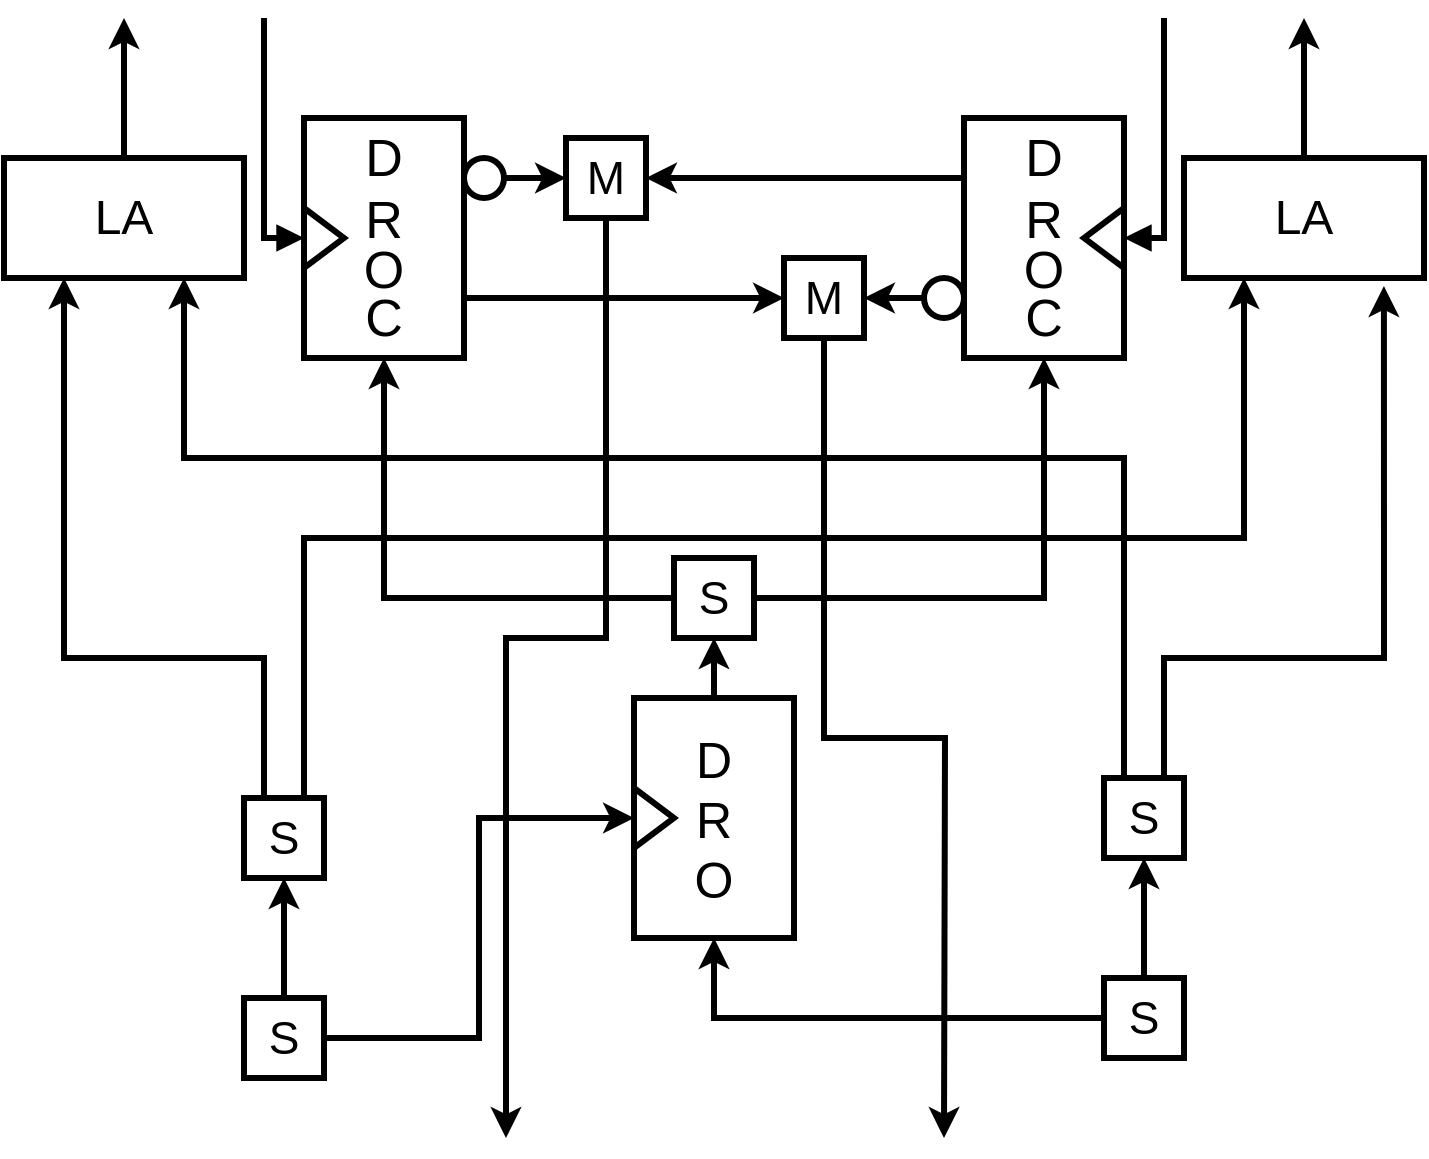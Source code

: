 <mxfile version="24.2.2" type="github">
  <diagram name="Page-1" id="HxJOHxct51R5SP-K5AXq">
    <mxGraphModel dx="1192" dy="728" grid="1" gridSize="10" guides="1" tooltips="1" connect="1" arrows="1" fold="1" page="1" pageScale="1" pageWidth="850" pageHeight="1100" math="0" shadow="0">
      <root>
        <mxCell id="0" />
        <mxCell id="1" parent="0" />
        <mxCell id="8--eTaPoQtmjOLlgzCsu-44" style="edgeStyle=orthogonalEdgeStyle;rounded=0;orthogonalLoop=1;jettySize=auto;html=1;exitX=0.5;exitY=0;exitDx=0;exitDy=0;strokeWidth=3;" edge="1" parent="1" source="8--eTaPoQtmjOLlgzCsu-1">
          <mxGeometry relative="1" as="geometry">
            <mxPoint x="110" y="120" as="targetPoint" />
          </mxGeometry>
        </mxCell>
        <mxCell id="8--eTaPoQtmjOLlgzCsu-1" value="LA" style="rounded=0;whiteSpace=wrap;html=1;fontSize=24;strokeWidth=3;" vertex="1" parent="1">
          <mxGeometry x="50" y="190" width="120" height="60" as="geometry" />
        </mxCell>
        <mxCell id="8--eTaPoQtmjOLlgzCsu-45" style="edgeStyle=orthogonalEdgeStyle;rounded=0;orthogonalLoop=1;jettySize=auto;html=1;exitX=0.5;exitY=0;exitDx=0;exitDy=0;strokeWidth=3;" edge="1" parent="1" source="8--eTaPoQtmjOLlgzCsu-2">
          <mxGeometry relative="1" as="geometry">
            <mxPoint x="700" y="120" as="targetPoint" />
          </mxGeometry>
        </mxCell>
        <mxCell id="8--eTaPoQtmjOLlgzCsu-2" value="LA" style="rounded=0;whiteSpace=wrap;html=1;fontSize=24;strokeWidth=3;" vertex="1" parent="1">
          <mxGeometry x="640" y="190" width="120" height="60" as="geometry" />
        </mxCell>
        <mxCell id="8--eTaPoQtmjOLlgzCsu-5" value="" style="group;strokeWidth=3;" vertex="1" connectable="0" parent="1">
          <mxGeometry x="365" y="460" width="80" height="120" as="geometry" />
        </mxCell>
        <mxCell id="8--eTaPoQtmjOLlgzCsu-3" value="&lt;div style=&quot;font-size: 25px;&quot;&gt;&lt;font style=&quot;font-size: 25px;&quot;&gt;D&lt;/font&gt;&lt;/div&gt;&lt;div style=&quot;font-size: 25px;&quot;&gt;&lt;font style=&quot;font-size: 25px;&quot;&gt;R&lt;/font&gt;&lt;/div&gt;&lt;div style=&quot;font-size: 25px;&quot;&gt;&lt;font style=&quot;font-size: 25px;&quot;&gt;&lt;font style=&quot;font-size: 25px;&quot;&gt;O&lt;/font&gt;&lt;font style=&quot;font-size: 25px;&quot;&gt;&lt;br&gt;&lt;/font&gt;&lt;/font&gt;&lt;/div&gt;" style="rounded=0;whiteSpace=wrap;html=1;strokeWidth=3;" vertex="1" parent="8--eTaPoQtmjOLlgzCsu-5">
          <mxGeometry width="80" height="120" as="geometry" />
        </mxCell>
        <mxCell id="8--eTaPoQtmjOLlgzCsu-4" value="" style="triangle;whiteSpace=wrap;html=1;strokeWidth=3;" vertex="1" parent="8--eTaPoQtmjOLlgzCsu-5">
          <mxGeometry y="45" width="20" height="30" as="geometry" />
        </mxCell>
        <mxCell id="8--eTaPoQtmjOLlgzCsu-8" style="edgeStyle=orthogonalEdgeStyle;rounded=0;orthogonalLoop=1;jettySize=auto;html=1;exitX=0.5;exitY=0;exitDx=0;exitDy=0;entryX=0.5;entryY=1;entryDx=0;entryDy=0;strokeWidth=3;" edge="1" parent="1" source="8--eTaPoQtmjOLlgzCsu-6" target="8--eTaPoQtmjOLlgzCsu-7">
          <mxGeometry relative="1" as="geometry" />
        </mxCell>
        <mxCell id="8--eTaPoQtmjOLlgzCsu-9" style="edgeStyle=orthogonalEdgeStyle;rounded=0;orthogonalLoop=1;jettySize=auto;html=1;exitX=1;exitY=0.5;exitDx=0;exitDy=0;entryX=0;entryY=0.5;entryDx=0;entryDy=0;strokeWidth=3;" edge="1" parent="1" source="8--eTaPoQtmjOLlgzCsu-6" target="8--eTaPoQtmjOLlgzCsu-4">
          <mxGeometry relative="1" as="geometry" />
        </mxCell>
        <mxCell id="8--eTaPoQtmjOLlgzCsu-6" value="&lt;font style=&quot;font-size: 23px;&quot;&gt;S&lt;/font&gt;" style="rounded=0;whiteSpace=wrap;html=1;strokeWidth=3;" vertex="1" parent="1">
          <mxGeometry x="170" y="610" width="40" height="40" as="geometry" />
        </mxCell>
        <mxCell id="8--eTaPoQtmjOLlgzCsu-16" style="edgeStyle=orthogonalEdgeStyle;rounded=0;orthogonalLoop=1;jettySize=auto;html=1;exitX=0.75;exitY=0;exitDx=0;exitDy=0;entryX=0.25;entryY=1;entryDx=0;entryDy=0;strokeWidth=3;" edge="1" parent="1" source="8--eTaPoQtmjOLlgzCsu-7" target="8--eTaPoQtmjOLlgzCsu-2">
          <mxGeometry relative="1" as="geometry" />
        </mxCell>
        <mxCell id="8--eTaPoQtmjOLlgzCsu-7" value="&lt;font style=&quot;font-size: 23px;&quot;&gt;S&lt;/font&gt;" style="rounded=0;whiteSpace=wrap;html=1;strokeWidth=3;" vertex="1" parent="1">
          <mxGeometry x="170" y="510" width="40" height="40" as="geometry" />
        </mxCell>
        <mxCell id="8--eTaPoQtmjOLlgzCsu-10" style="edgeStyle=orthogonalEdgeStyle;rounded=0;orthogonalLoop=1;jettySize=auto;html=1;exitX=0.5;exitY=0;exitDx=0;exitDy=0;entryX=0.5;entryY=1;entryDx=0;entryDy=0;strokeWidth=3;" edge="1" parent="1" source="8--eTaPoQtmjOLlgzCsu-11" target="8--eTaPoQtmjOLlgzCsu-12">
          <mxGeometry relative="1" as="geometry" />
        </mxCell>
        <mxCell id="8--eTaPoQtmjOLlgzCsu-11" value="&lt;font style=&quot;font-size: 23px;&quot;&gt;S&lt;/font&gt;" style="rounded=0;whiteSpace=wrap;html=1;strokeWidth=3;" vertex="1" parent="1">
          <mxGeometry x="600" y="600" width="40" height="40" as="geometry" />
        </mxCell>
        <mxCell id="8--eTaPoQtmjOLlgzCsu-13" style="edgeStyle=orthogonalEdgeStyle;rounded=0;orthogonalLoop=1;jettySize=auto;html=1;exitX=0;exitY=0.5;exitDx=0;exitDy=0;entryX=0.5;entryY=1;entryDx=0;entryDy=0;strokeWidth=3;" edge="1" parent="1" source="8--eTaPoQtmjOLlgzCsu-11" target="8--eTaPoQtmjOLlgzCsu-3">
          <mxGeometry relative="1" as="geometry">
            <mxPoint x="440" y="510" as="targetPoint" />
          </mxGeometry>
        </mxCell>
        <mxCell id="8--eTaPoQtmjOLlgzCsu-18" style="edgeStyle=orthogonalEdgeStyle;rounded=0;orthogonalLoop=1;jettySize=auto;html=1;exitX=0.25;exitY=0;exitDx=0;exitDy=0;entryX=0.75;entryY=1;entryDx=0;entryDy=0;strokeWidth=3;" edge="1" parent="1" source="8--eTaPoQtmjOLlgzCsu-12" target="8--eTaPoQtmjOLlgzCsu-1">
          <mxGeometry relative="1" as="geometry">
            <Array as="points">
              <mxPoint x="610" y="340" />
              <mxPoint x="140" y="340" />
            </Array>
          </mxGeometry>
        </mxCell>
        <mxCell id="8--eTaPoQtmjOLlgzCsu-12" value="&lt;font style=&quot;font-size: 23px;&quot;&gt;S&lt;/font&gt;" style="rounded=0;whiteSpace=wrap;html=1;strokeWidth=3;" vertex="1" parent="1">
          <mxGeometry x="600" y="500" width="40" height="40" as="geometry" />
        </mxCell>
        <mxCell id="8--eTaPoQtmjOLlgzCsu-14" style="edgeStyle=orthogonalEdgeStyle;rounded=0;orthogonalLoop=1;jettySize=auto;html=1;exitX=0.75;exitY=0;exitDx=0;exitDy=0;entryX=0.833;entryY=1.067;entryDx=0;entryDy=0;entryPerimeter=0;strokeWidth=3;" edge="1" parent="1" source="8--eTaPoQtmjOLlgzCsu-12" target="8--eTaPoQtmjOLlgzCsu-2">
          <mxGeometry relative="1" as="geometry">
            <Array as="points">
              <mxPoint x="630" y="440" />
              <mxPoint x="740" y="440" />
            </Array>
          </mxGeometry>
        </mxCell>
        <mxCell id="8--eTaPoQtmjOLlgzCsu-15" style="edgeStyle=orthogonalEdgeStyle;rounded=0;orthogonalLoop=1;jettySize=auto;html=1;exitX=0.25;exitY=0;exitDx=0;exitDy=0;entryX=0.25;entryY=1;entryDx=0;entryDy=0;strokeWidth=3;" edge="1" parent="1" source="8--eTaPoQtmjOLlgzCsu-7" target="8--eTaPoQtmjOLlgzCsu-1">
          <mxGeometry relative="1" as="geometry">
            <Array as="points">
              <mxPoint x="180" y="440" />
              <mxPoint x="80" y="440" />
            </Array>
          </mxGeometry>
        </mxCell>
        <mxCell id="8--eTaPoQtmjOLlgzCsu-40" style="edgeStyle=orthogonalEdgeStyle;rounded=0;orthogonalLoop=1;jettySize=auto;html=1;exitX=1;exitY=0.5;exitDx=0;exitDy=0;entryX=0;entryY=0.5;entryDx=0;entryDy=0;strokeWidth=3;" edge="1" parent="1" source="8--eTaPoQtmjOLlgzCsu-24" target="8--eTaPoQtmjOLlgzCsu-34">
          <mxGeometry relative="1" as="geometry" />
        </mxCell>
        <mxCell id="8--eTaPoQtmjOLlgzCsu-24" value="" style="ellipse;whiteSpace=wrap;html=1;aspect=fixed;strokeWidth=3;" vertex="1" parent="1">
          <mxGeometry x="280" y="190" width="20" height="20" as="geometry" />
        </mxCell>
        <mxCell id="8--eTaPoQtmjOLlgzCsu-32" style="edgeStyle=orthogonalEdgeStyle;rounded=0;orthogonalLoop=1;jettySize=auto;html=1;exitX=0;exitY=0.5;exitDx=0;exitDy=0;entryX=0.5;entryY=1;entryDx=0;entryDy=0;strokeWidth=3;" edge="1" parent="1" source="8--eTaPoQtmjOLlgzCsu-30" target="8--eTaPoQtmjOLlgzCsu-22">
          <mxGeometry relative="1" as="geometry" />
        </mxCell>
        <mxCell id="8--eTaPoQtmjOLlgzCsu-33" style="edgeStyle=orthogonalEdgeStyle;rounded=0;orthogonalLoop=1;jettySize=auto;html=1;exitX=1;exitY=0.5;exitDx=0;exitDy=0;entryX=0.5;entryY=1;entryDx=0;entryDy=0;strokeWidth=3;" edge="1" parent="1" source="8--eTaPoQtmjOLlgzCsu-30" target="8--eTaPoQtmjOLlgzCsu-26">
          <mxGeometry relative="1" as="geometry">
            <mxPoint x="540" y="290" as="targetPoint" />
          </mxGeometry>
        </mxCell>
        <mxCell id="8--eTaPoQtmjOLlgzCsu-30" value="&lt;font style=&quot;font-size: 23px;&quot;&gt;S&lt;/font&gt;" style="rounded=0;whiteSpace=wrap;html=1;strokeWidth=3;" vertex="1" parent="1">
          <mxGeometry x="385" y="390" width="40" height="40" as="geometry" />
        </mxCell>
        <mxCell id="8--eTaPoQtmjOLlgzCsu-31" style="edgeStyle=orthogonalEdgeStyle;rounded=0;orthogonalLoop=1;jettySize=auto;html=1;exitX=0.5;exitY=0;exitDx=0;exitDy=0;entryX=0.5;entryY=1;entryDx=0;entryDy=0;strokeWidth=3;" edge="1" parent="1" source="8--eTaPoQtmjOLlgzCsu-3" target="8--eTaPoQtmjOLlgzCsu-30">
          <mxGeometry relative="1" as="geometry" />
        </mxCell>
        <mxCell id="8--eTaPoQtmjOLlgzCsu-37" style="edgeStyle=orthogonalEdgeStyle;rounded=0;orthogonalLoop=1;jettySize=auto;html=1;exitX=0.5;exitY=1;exitDx=0;exitDy=0;strokeWidth=3;" edge="1" parent="1" source="8--eTaPoQtmjOLlgzCsu-34">
          <mxGeometry relative="1" as="geometry">
            <mxPoint x="301" y="680" as="targetPoint" />
            <Array as="points">
              <mxPoint x="351" y="430" />
              <mxPoint x="301" y="430" />
              <mxPoint x="301" y="650" />
            </Array>
          </mxGeometry>
        </mxCell>
        <mxCell id="8--eTaPoQtmjOLlgzCsu-34" value="&lt;font style=&quot;font-size: 23px;&quot;&gt;M&lt;/font&gt;" style="rounded=0;whiteSpace=wrap;html=1;strokeWidth=3;" vertex="1" parent="1">
          <mxGeometry x="331" y="180" width="40" height="40" as="geometry" />
        </mxCell>
        <mxCell id="8--eTaPoQtmjOLlgzCsu-39" style="edgeStyle=orthogonalEdgeStyle;rounded=0;orthogonalLoop=1;jettySize=auto;html=1;exitX=0.5;exitY=1;exitDx=0;exitDy=0;strokeWidth=3;" edge="1" parent="1" source="8--eTaPoQtmjOLlgzCsu-36">
          <mxGeometry relative="1" as="geometry">
            <mxPoint x="520" y="680" as="targetPoint" />
          </mxGeometry>
        </mxCell>
        <mxCell id="8--eTaPoQtmjOLlgzCsu-36" value="&lt;font style=&quot;font-size: 23px;&quot;&gt;M&lt;/font&gt;" style="rounded=0;whiteSpace=wrap;html=1;strokeWidth=3;" vertex="1" parent="1">
          <mxGeometry x="440" y="240" width="40" height="40" as="geometry" />
        </mxCell>
        <mxCell id="8--eTaPoQtmjOLlgzCsu-41" style="edgeStyle=orthogonalEdgeStyle;rounded=0;orthogonalLoop=1;jettySize=auto;html=1;exitX=0;exitY=0.25;exitDx=0;exitDy=0;entryX=1;entryY=0.5;entryDx=0;entryDy=0;strokeWidth=3;" edge="1" parent="1" source="8--eTaPoQtmjOLlgzCsu-26" target="8--eTaPoQtmjOLlgzCsu-34">
          <mxGeometry relative="1" as="geometry" />
        </mxCell>
        <mxCell id="8--eTaPoQtmjOLlgzCsu-42" style="edgeStyle=orthogonalEdgeStyle;rounded=0;orthogonalLoop=1;jettySize=auto;html=1;exitX=0;exitY=0.5;exitDx=0;exitDy=0;entryX=1;entryY=0.5;entryDx=0;entryDy=0;strokeWidth=3;" edge="1" parent="1" source="8--eTaPoQtmjOLlgzCsu-28" target="8--eTaPoQtmjOLlgzCsu-36">
          <mxGeometry relative="1" as="geometry" />
        </mxCell>
        <mxCell id="8--eTaPoQtmjOLlgzCsu-43" style="edgeStyle=orthogonalEdgeStyle;rounded=0;orthogonalLoop=1;jettySize=auto;html=1;exitX=1;exitY=0.75;exitDx=0;exitDy=0;entryX=0;entryY=0.5;entryDx=0;entryDy=0;strokeWidth=3;" edge="1" parent="1" source="8--eTaPoQtmjOLlgzCsu-22" target="8--eTaPoQtmjOLlgzCsu-36">
          <mxGeometry relative="1" as="geometry" />
        </mxCell>
        <mxCell id="8--eTaPoQtmjOLlgzCsu-28" value="" style="ellipse;whiteSpace=wrap;html=1;aspect=fixed;strokeWidth=3;" vertex="1" parent="1">
          <mxGeometry x="510" y="250" width="20" height="20" as="geometry" />
        </mxCell>
        <mxCell id="8--eTaPoQtmjOLlgzCsu-26" value="&lt;div style=&quot;font-size: 26px;&quot;&gt;&lt;font style=&quot;font-size: 26px;&quot;&gt;D&lt;/font&gt;&lt;/div&gt;&lt;div style=&quot;font-size: 26px;&quot;&gt;&lt;font style=&quot;font-size: 26px;&quot;&gt;R&lt;/font&gt;&lt;/div&gt;&lt;div style=&quot;font-size: 26px; line-height: 70%;&quot;&gt;&lt;font style=&quot;font-size: 26px;&quot;&gt;&lt;font style=&quot;font-size: 26px;&quot;&gt;O&lt;/font&gt;&lt;/font&gt;&lt;/div&gt;&lt;div style=&quot;font-size: 26px;&quot;&gt;&lt;font style=&quot;font-size: 26px;&quot;&gt;C&lt;br&gt;&lt;/font&gt;&lt;/div&gt;" style="rounded=0;whiteSpace=wrap;html=1;strokeWidth=3;" vertex="1" parent="1">
          <mxGeometry x="530" y="170" width="80" height="120" as="geometry" />
        </mxCell>
        <mxCell id="8--eTaPoQtmjOLlgzCsu-47" style="edgeStyle=orthogonalEdgeStyle;rounded=0;orthogonalLoop=1;jettySize=auto;html=1;exitX=1;exitY=0.5;exitDx=0;exitDy=0;startArrow=block;startFill=1;endArrow=none;endFill=0;strokeWidth=3;" edge="1" parent="1" source="8--eTaPoQtmjOLlgzCsu-27">
          <mxGeometry relative="1" as="geometry">
            <mxPoint x="630" y="120" as="targetPoint" />
            <Array as="points">
              <mxPoint x="630" y="230" />
            </Array>
          </mxGeometry>
        </mxCell>
        <mxCell id="8--eTaPoQtmjOLlgzCsu-27" value="" style="triangle;whiteSpace=wrap;html=1;flipH=1;strokeWidth=3;" vertex="1" parent="1">
          <mxGeometry x="590" y="215" width="20" height="30" as="geometry" />
        </mxCell>
        <mxCell id="8--eTaPoQtmjOLlgzCsu-22" value="&lt;div style=&quot;font-size: 26px;&quot;&gt;&lt;font style=&quot;font-size: 26px;&quot;&gt;D&lt;/font&gt;&lt;/div&gt;&lt;div style=&quot;font-size: 26px;&quot;&gt;&lt;font style=&quot;font-size: 26px;&quot;&gt;R&lt;/font&gt;&lt;/div&gt;&lt;div style=&quot;font-size: 26px; line-height: 70%;&quot;&gt;&lt;font style=&quot;font-size: 26px;&quot;&gt;&lt;font style=&quot;font-size: 26px;&quot;&gt;O&lt;/font&gt;&lt;/font&gt;&lt;/div&gt;&lt;div style=&quot;font-size: 26px;&quot;&gt;&lt;font style=&quot;font-size: 26px;&quot;&gt;C&lt;br&gt;&lt;/font&gt;&lt;/div&gt;" style="rounded=0;whiteSpace=wrap;html=1;strokeWidth=3;" vertex="1" parent="1">
          <mxGeometry x="200" y="170" width="80" height="120" as="geometry" />
        </mxCell>
        <mxCell id="8--eTaPoQtmjOLlgzCsu-46" style="edgeStyle=orthogonalEdgeStyle;rounded=0;orthogonalLoop=1;jettySize=auto;html=1;exitX=0;exitY=0.5;exitDx=0;exitDy=0;startArrow=block;startFill=1;endArrow=none;endFill=0;strokeWidth=3;" edge="1" parent="1" source="8--eTaPoQtmjOLlgzCsu-23">
          <mxGeometry relative="1" as="geometry">
            <mxPoint x="180" y="120" as="targetPoint" />
          </mxGeometry>
        </mxCell>
        <mxCell id="8--eTaPoQtmjOLlgzCsu-23" value="" style="triangle;whiteSpace=wrap;html=1;strokeWidth=3;" vertex="1" parent="1">
          <mxGeometry x="200" y="215" width="20" height="30" as="geometry" />
        </mxCell>
      </root>
    </mxGraphModel>
  </diagram>
</mxfile>
